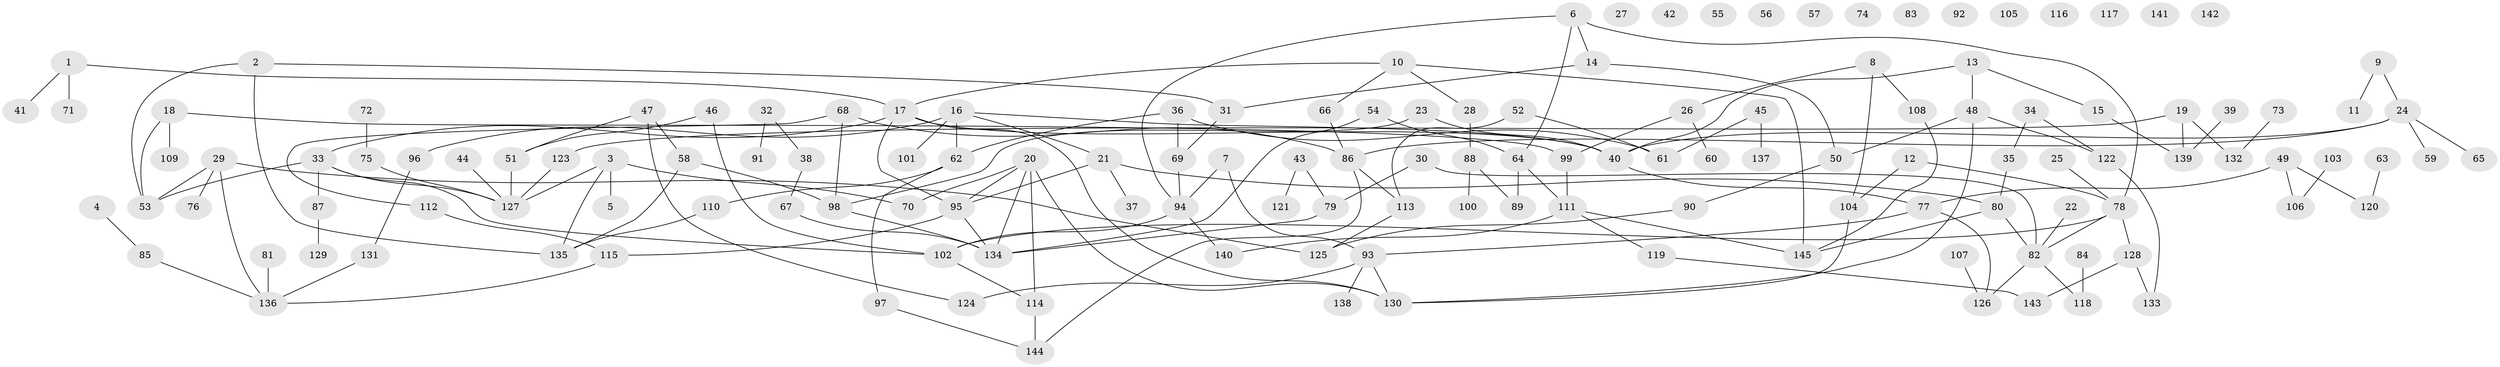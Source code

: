 // coarse degree distribution, {2: 0.15, 7: 0.016666666666666666, 3: 0.2, 1: 0.21666666666666667, 4: 0.15, 5: 0.1, 10: 0.016666666666666666, 8: 0.03333333333333333, 6: 0.11666666666666667}
// Generated by graph-tools (version 1.1) at 2025/35/03/04/25 23:35:55]
// undirected, 145 vertices, 177 edges
graph export_dot {
  node [color=gray90,style=filled];
  1;
  2;
  3;
  4;
  5;
  6;
  7;
  8;
  9;
  10;
  11;
  12;
  13;
  14;
  15;
  16;
  17;
  18;
  19;
  20;
  21;
  22;
  23;
  24;
  25;
  26;
  27;
  28;
  29;
  30;
  31;
  32;
  33;
  34;
  35;
  36;
  37;
  38;
  39;
  40;
  41;
  42;
  43;
  44;
  45;
  46;
  47;
  48;
  49;
  50;
  51;
  52;
  53;
  54;
  55;
  56;
  57;
  58;
  59;
  60;
  61;
  62;
  63;
  64;
  65;
  66;
  67;
  68;
  69;
  70;
  71;
  72;
  73;
  74;
  75;
  76;
  77;
  78;
  79;
  80;
  81;
  82;
  83;
  84;
  85;
  86;
  87;
  88;
  89;
  90;
  91;
  92;
  93;
  94;
  95;
  96;
  97;
  98;
  99;
  100;
  101;
  102;
  103;
  104;
  105;
  106;
  107;
  108;
  109;
  110;
  111;
  112;
  113;
  114;
  115;
  116;
  117;
  118;
  119;
  120;
  121;
  122;
  123;
  124;
  125;
  126;
  127;
  128;
  129;
  130;
  131;
  132;
  133;
  134;
  135;
  136;
  137;
  138;
  139;
  140;
  141;
  142;
  143;
  144;
  145;
  1 -- 17;
  1 -- 41;
  1 -- 71;
  2 -- 31;
  2 -- 53;
  2 -- 135;
  3 -- 5;
  3 -- 70;
  3 -- 127;
  3 -- 135;
  4 -- 85;
  6 -- 14;
  6 -- 64;
  6 -- 78;
  6 -- 94;
  7 -- 93;
  7 -- 94;
  8 -- 26;
  8 -- 104;
  8 -- 108;
  9 -- 11;
  9 -- 24;
  10 -- 17;
  10 -- 28;
  10 -- 66;
  10 -- 145;
  12 -- 78;
  12 -- 104;
  13 -- 15;
  13 -- 40;
  13 -- 48;
  14 -- 31;
  14 -- 50;
  15 -- 139;
  16 -- 21;
  16 -- 40;
  16 -- 62;
  16 -- 96;
  16 -- 101;
  17 -- 33;
  17 -- 40;
  17 -- 95;
  17 -- 130;
  18 -- 53;
  18 -- 99;
  18 -- 109;
  19 -- 123;
  19 -- 132;
  19 -- 139;
  20 -- 70;
  20 -- 95;
  20 -- 114;
  20 -- 130;
  20 -- 134;
  21 -- 37;
  21 -- 80;
  21 -- 95;
  22 -- 82;
  23 -- 40;
  23 -- 98;
  24 -- 40;
  24 -- 59;
  24 -- 65;
  24 -- 86;
  25 -- 78;
  26 -- 60;
  26 -- 99;
  28 -- 88;
  29 -- 53;
  29 -- 76;
  29 -- 125;
  29 -- 136;
  30 -- 79;
  30 -- 82;
  31 -- 69;
  32 -- 38;
  32 -- 91;
  33 -- 53;
  33 -- 87;
  33 -- 102;
  33 -- 127;
  34 -- 35;
  34 -- 122;
  35 -- 80;
  36 -- 61;
  36 -- 62;
  36 -- 69;
  38 -- 67;
  39 -- 139;
  40 -- 77;
  43 -- 79;
  43 -- 121;
  44 -- 127;
  45 -- 61;
  45 -- 137;
  46 -- 51;
  46 -- 102;
  47 -- 51;
  47 -- 58;
  47 -- 124;
  48 -- 50;
  48 -- 122;
  48 -- 130;
  49 -- 77;
  49 -- 106;
  49 -- 120;
  50 -- 90;
  51 -- 127;
  52 -- 61;
  52 -- 113;
  54 -- 64;
  54 -- 134;
  58 -- 98;
  58 -- 135;
  62 -- 97;
  62 -- 110;
  63 -- 120;
  64 -- 89;
  64 -- 111;
  66 -- 86;
  67 -- 134;
  68 -- 86;
  68 -- 98;
  68 -- 112;
  69 -- 94;
  72 -- 75;
  73 -- 132;
  75 -- 127;
  77 -- 93;
  77 -- 126;
  78 -- 82;
  78 -- 102;
  78 -- 128;
  79 -- 134;
  80 -- 82;
  80 -- 145;
  81 -- 136;
  82 -- 118;
  82 -- 126;
  84 -- 118;
  85 -- 136;
  86 -- 113;
  86 -- 144;
  87 -- 129;
  88 -- 89;
  88 -- 100;
  90 -- 125;
  93 -- 124;
  93 -- 130;
  93 -- 138;
  94 -- 102;
  94 -- 140;
  95 -- 115;
  95 -- 134;
  96 -- 131;
  97 -- 144;
  98 -- 134;
  99 -- 111;
  102 -- 114;
  103 -- 106;
  104 -- 130;
  107 -- 126;
  108 -- 145;
  110 -- 135;
  111 -- 119;
  111 -- 140;
  111 -- 145;
  112 -- 115;
  113 -- 125;
  114 -- 144;
  115 -- 136;
  119 -- 143;
  122 -- 133;
  123 -- 127;
  128 -- 133;
  128 -- 143;
  131 -- 136;
}
